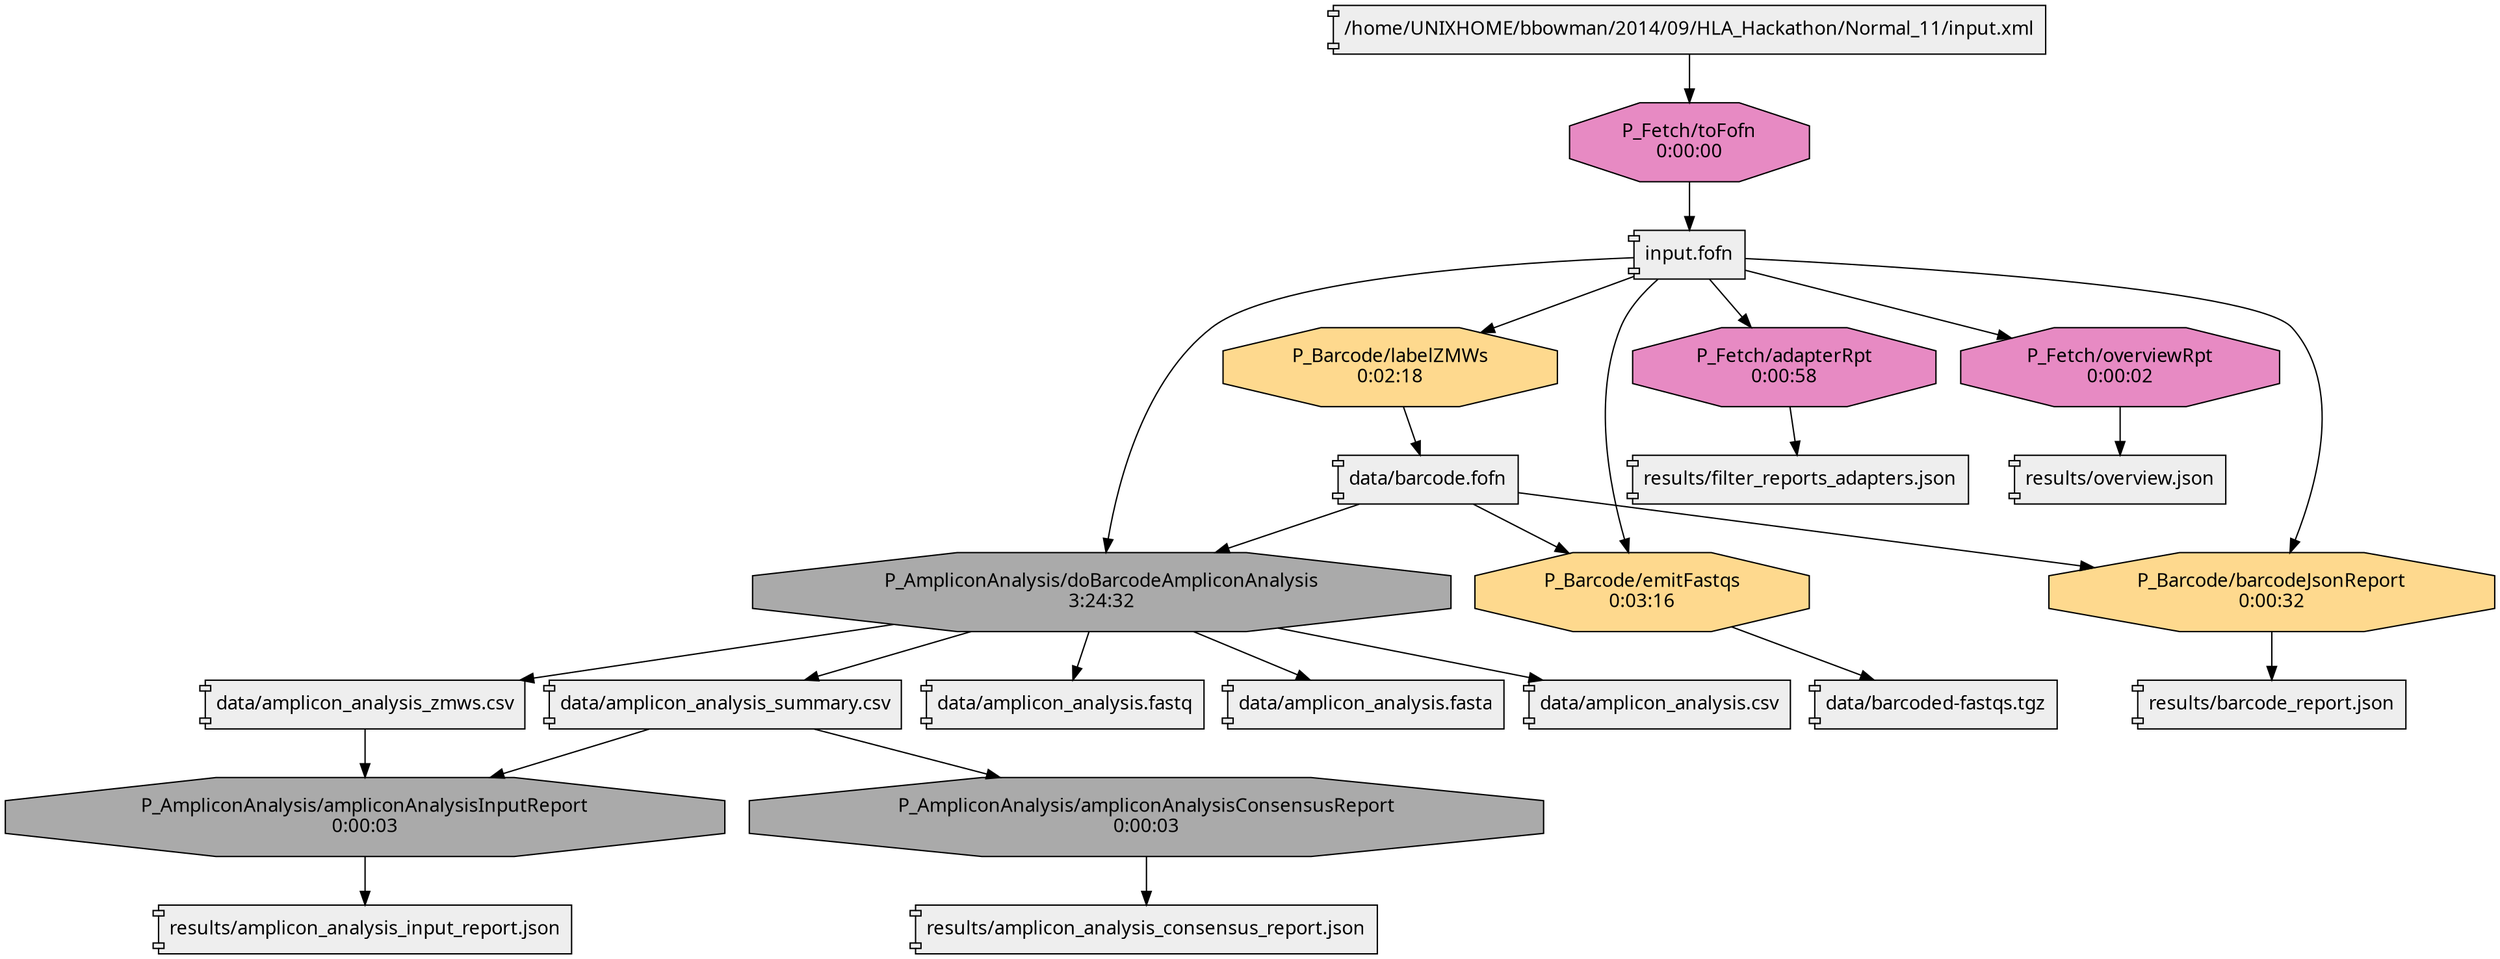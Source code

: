 digraph "workflow://Anonymous/Workflow#summary" {
"file://Anonymous/data/amplicon_analysis.csv" [shape=component, label="data/amplicon_analysis.csv", fillcolor="#EEEEEE", style=filled, fontname="Times New Roman"];

"file://Anonymous/data/amplicon_analysis_zmws.csv" [shape=component, label="data/amplicon_analysis_zmws.csv", fillcolor="#EEEEEE", style=filled, fontname="Times New Roman"];

"file://Anonymous/data/amplicon_analysis_summary.csv" [shape=component, label="data/amplicon_analysis_summary.csv", fillcolor="#EEEEEE", style=filled, fontname="Times New Roman"];

"file://Anonymous/data/barcode.fofn" [shape=component, label="data/barcode.fofn", fillcolor="#EEEEEE", style=filled, fontname="Times New Roman"];

"file://Anonymous/results/overview.json" [shape=component, label="results/overview.json", fillcolor="#EEEEEE", style=filled, fontname="Times New Roman"];

"task://Anonymous/P_AmpliconAnalysis/ampliconAnalysisConsensusReport" [shape=octagon, label="P_AmpliconAnalysis/ampliconAnalysisConsensusReport\n0:00:03", color="#000000", fillcolor="#AAAAAA", style=filled, fontname="Times New Roman"];

"task://Anonymous/P_Fetch/adapterRpt" [shape=octagon, label="P_Fetch/adapterRpt\n0:00:58", color="#000000", fillcolor="#E78AC3", style=filled, fontname="Times New Roman"];

"task://Anonymous/P_Barcode/emitFastqs" [shape=octagon, label="P_Barcode/emitFastqs\n0:03:16", color="#000000", fillcolor="#FED98E", style=filled, fontname="Times New Roman"];

"file://Anonymous//home/UNIXHOME/bbowman/2014/09/HLA_Hackathon/Normal_11/input.xml" [shape=component, label="/home/UNIXHOME/bbowman/2014/09/HLA_Hackathon/Normal_11/input.xml", fillcolor="#EEEEEE", style=filled, fontname="Times New Roman"];

"file://Anonymous/results/amplicon_analysis_consensus_report.json" [shape=component, label="results/amplicon_analysis_consensus_report.json", fillcolor="#EEEEEE", style=filled, fontname="Times New Roman"];

"file://Anonymous/input.fofn" [shape=component, label="input.fofn", fillcolor="#EEEEEE", style=filled, fontname="Times New Roman"];

"file://Anonymous/results/barcode_report.json" [shape=component, label="results/barcode_report.json", fillcolor="#EEEEEE", style=filled, fontname="Times New Roman"];

"task://Anonymous/P_AmpliconAnalysis/doBarcodeAmpliconAnalysis" [shape=octagon, label="P_AmpliconAnalysis/doBarcodeAmpliconAnalysis\n3:24:32", color="#000000", fillcolor="#AAAAAA", style=filled, fontname="Times New Roman"];

"task://Anonymous/P_AmpliconAnalysis/ampliconAnalysisInputReport" [shape=octagon, label="P_AmpliconAnalysis/ampliconAnalysisInputReport\n0:00:03", color="#000000", fillcolor="#AAAAAA", style=filled, fontname="Times New Roman"];

"task://Anonymous/P_Barcode/labelZMWs" [shape=octagon, label="P_Barcode/labelZMWs\n0:02:18", color="#000000", fillcolor="#FED98E", style=filled, fontname="Times New Roman"];

"task://Anonymous/P_Fetch/overviewRpt" [shape=octagon, label="P_Fetch/overviewRpt\n0:00:02", color="#000000", fillcolor="#E78AC3", style=filled, fontname="Times New Roman"];

"file://Anonymous/results/filter_reports_adapters.json" [shape=component, label="results/filter_reports_adapters.json", fillcolor="#EEEEEE", style=filled, fontname="Times New Roman"];

"task://Anonymous/P_Fetch/toFofn" [shape=octagon, label="P_Fetch/toFofn\n0:00:00", color="#000000", fillcolor="#E78AC3", style=filled, fontname="Times New Roman"];

"file://Anonymous/data/amplicon_analysis.fastq" [shape=component, label="data/amplicon_analysis.fastq", fillcolor="#EEEEEE", style=filled, fontname="Times New Roman"];

"file://Anonymous/results/amplicon_analysis_input_report.json" [shape=component, label="results/amplicon_analysis_input_report.json", fillcolor="#EEEEEE", style=filled, fontname="Times New Roman"];

"task://Anonymous/P_Barcode/barcodeJsonReport" [shape=octagon, label="P_Barcode/barcodeJsonReport\n0:00:32", color="#000000", fillcolor="#FED98E", style=filled, fontname="Times New Roman"];

"file://Anonymous/data/barcoded-fastqs.tgz" [shape=component, label="data/barcoded-fastqs.tgz", fillcolor="#EEEEEE", style=filled, fontname="Times New Roman"];

"file://Anonymous/data/amplicon_analysis.fasta" [shape=component, label="data/amplicon_analysis.fasta", fillcolor="#EEEEEE", style=filled, fontname="Times New Roman"];
"file://Anonymous/input.fofn" -> "task://Anonymous/P_Barcode/barcodeJsonReport";
"file://Anonymous/data/barcode.fofn" -> "task://Anonymous/P_Barcode/emitFastqs";
"task://Anonymous/P_AmpliconAnalysis/ampliconAnalysisInputReport" -> "file://Anonymous/results/amplicon_analysis_input_report.json";
"task://Anonymous/P_AmpliconAnalysis/doBarcodeAmpliconAnalysis" -> "file://Anonymous/data/amplicon_analysis_zmws.csv";
"file://Anonymous/input.fofn" -> "task://Anonymous/P_AmpliconAnalysis/doBarcodeAmpliconAnalysis";
"file://Anonymous/data/barcode.fofn" -> "task://Anonymous/P_Barcode/barcodeJsonReport";
"task://Anonymous/P_Barcode/barcodeJsonReport" -> "file://Anonymous/results/barcode_report.json";
"file://Anonymous/data/amplicon_analysis_zmws.csv" -> "task://Anonymous/P_AmpliconAnalysis/ampliconAnalysisInputReport";
"file://Anonymous/input.fofn" -> "task://Anonymous/P_Barcode/labelZMWs";
"file://Anonymous/input.fofn" -> "task://Anonymous/P_Fetch/adapterRpt";
"task://Anonymous/P_Barcode/emitFastqs" -> "file://Anonymous/data/barcoded-fastqs.tgz";
"file://Anonymous/input.fofn" -> "task://Anonymous/P_Barcode/emitFastqs";
"task://Anonymous/P_AmpliconAnalysis/doBarcodeAmpliconAnalysis" -> "file://Anonymous/data/amplicon_analysis.csv";
"task://Anonymous/P_Fetch/adapterRpt" -> "file://Anonymous/results/filter_reports_adapters.json";
"file://Anonymous/data/barcode.fofn" -> "task://Anonymous/P_AmpliconAnalysis/doBarcodeAmpliconAnalysis";
"task://Anonymous/P_AmpliconAnalysis/ampliconAnalysisConsensusReport" -> "file://Anonymous/results/amplicon_analysis_consensus_report.json";
"file://Anonymous/data/amplicon_analysis_summary.csv" -> "task://Anonymous/P_AmpliconAnalysis/ampliconAnalysisConsensusReport";
"file://Anonymous/input.fofn" -> "task://Anonymous/P_Fetch/overviewRpt";
"task://Anonymous/P_AmpliconAnalysis/doBarcodeAmpliconAnalysis" -> "file://Anonymous/data/amplicon_analysis.fasta";
"file://Anonymous//home/UNIXHOME/bbowman/2014/09/HLA_Hackathon/Normal_11/input.xml" -> "task://Anonymous/P_Fetch/toFofn";
"task://Anonymous/P_Barcode/labelZMWs" -> "file://Anonymous/data/barcode.fofn";
"task://Anonymous/P_AmpliconAnalysis/doBarcodeAmpliconAnalysis" -> "file://Anonymous/data/amplicon_analysis_summary.csv";
"task://Anonymous/P_Fetch/overviewRpt" -> "file://Anonymous/results/overview.json";
"task://Anonymous/P_Fetch/toFofn" -> "file://Anonymous/input.fofn";
"task://Anonymous/P_AmpliconAnalysis/doBarcodeAmpliconAnalysis" -> "file://Anonymous/data/amplicon_analysis.fastq";
"file://Anonymous/data/amplicon_analysis_summary.csv" -> "task://Anonymous/P_AmpliconAnalysis/ampliconAnalysisInputReport";
}